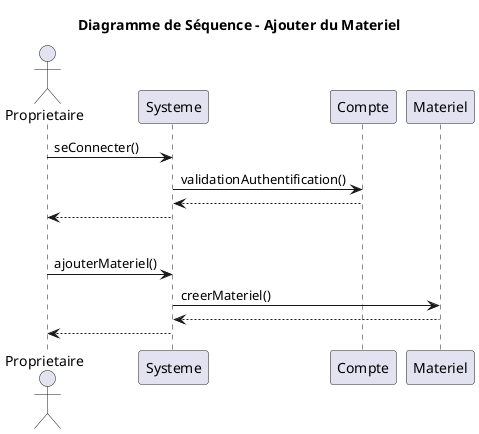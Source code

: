 @startuml
title Diagramme de Séquence - Ajouter du Materiel
actor Proprietaire
participant Systeme
participant Compte
participant Materiel

'Connexion à un compte'
Proprietaire -> Systeme: seConnecter()
Systeme -> Compte: validationAuthentification()
return
Systeme --> Proprietaire

'Séparation'
|||

'Propriétaire ajoute un Materiel'
Proprietaire -> Systeme: ajouterMateriel()
Systeme -> Materiel: creerMateriel()
Materiel --> Systeme
Systeme --> Proprietaire

@enduml